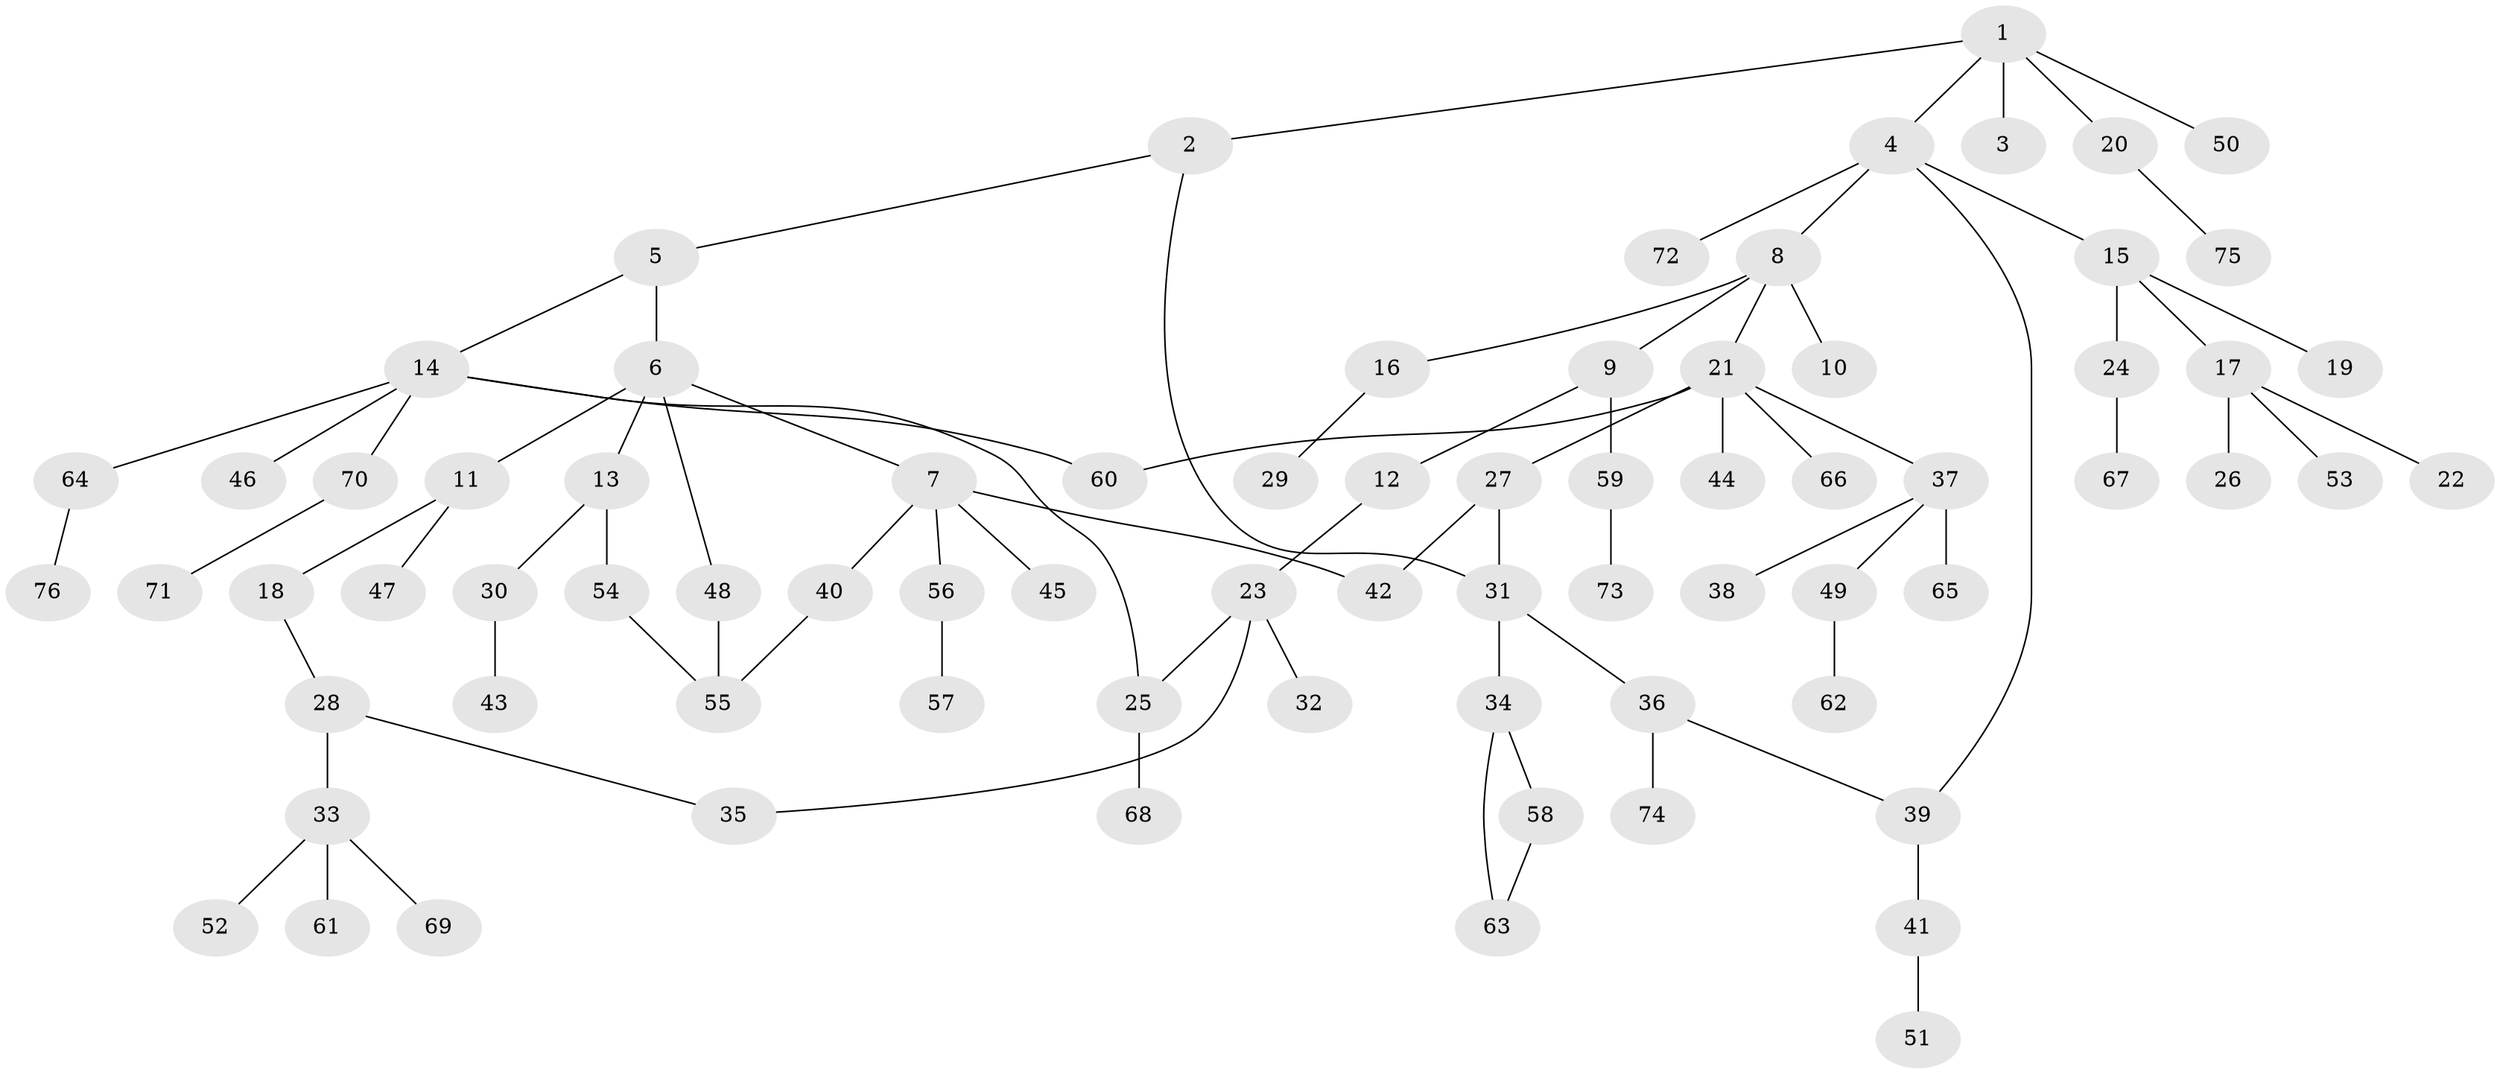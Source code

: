 // coarse degree distribution, {1: 0.34210526315789475, 3: 0.3157894736842105, 5: 0.07894736842105263, 2: 0.21052631578947367, 4: 0.05263157894736842}
// Generated by graph-tools (version 1.1) at 2025/36/03/04/25 23:36:03]
// undirected, 76 vertices, 84 edges
graph export_dot {
  node [color=gray90,style=filled];
  1;
  2;
  3;
  4;
  5;
  6;
  7;
  8;
  9;
  10;
  11;
  12;
  13;
  14;
  15;
  16;
  17;
  18;
  19;
  20;
  21;
  22;
  23;
  24;
  25;
  26;
  27;
  28;
  29;
  30;
  31;
  32;
  33;
  34;
  35;
  36;
  37;
  38;
  39;
  40;
  41;
  42;
  43;
  44;
  45;
  46;
  47;
  48;
  49;
  50;
  51;
  52;
  53;
  54;
  55;
  56;
  57;
  58;
  59;
  60;
  61;
  62;
  63;
  64;
  65;
  66;
  67;
  68;
  69;
  70;
  71;
  72;
  73;
  74;
  75;
  76;
  1 -- 2;
  1 -- 3;
  1 -- 4;
  1 -- 20;
  1 -- 50;
  2 -- 5;
  2 -- 31;
  4 -- 8;
  4 -- 15;
  4 -- 39;
  4 -- 72;
  5 -- 6;
  5 -- 14;
  6 -- 7;
  6 -- 11;
  6 -- 13;
  6 -- 48;
  7 -- 40;
  7 -- 42;
  7 -- 45;
  7 -- 56;
  8 -- 9;
  8 -- 10;
  8 -- 16;
  8 -- 21;
  9 -- 12;
  9 -- 59;
  11 -- 18;
  11 -- 47;
  12 -- 23;
  13 -- 30;
  13 -- 54;
  14 -- 46;
  14 -- 60;
  14 -- 64;
  14 -- 70;
  14 -- 25;
  15 -- 17;
  15 -- 19;
  15 -- 24;
  16 -- 29;
  17 -- 22;
  17 -- 26;
  17 -- 53;
  18 -- 28;
  20 -- 75;
  21 -- 27;
  21 -- 37;
  21 -- 44;
  21 -- 66;
  21 -- 60;
  23 -- 25;
  23 -- 32;
  23 -- 35;
  24 -- 67;
  25 -- 68;
  27 -- 42;
  27 -- 31;
  28 -- 33;
  28 -- 35;
  30 -- 43;
  31 -- 34;
  31 -- 36;
  33 -- 52;
  33 -- 61;
  33 -- 69;
  34 -- 58;
  34 -- 63;
  36 -- 74;
  36 -- 39;
  37 -- 38;
  37 -- 49;
  37 -- 65;
  39 -- 41;
  40 -- 55;
  41 -- 51;
  48 -- 55;
  49 -- 62;
  54 -- 55;
  56 -- 57;
  58 -- 63;
  59 -- 73;
  64 -- 76;
  70 -- 71;
}
